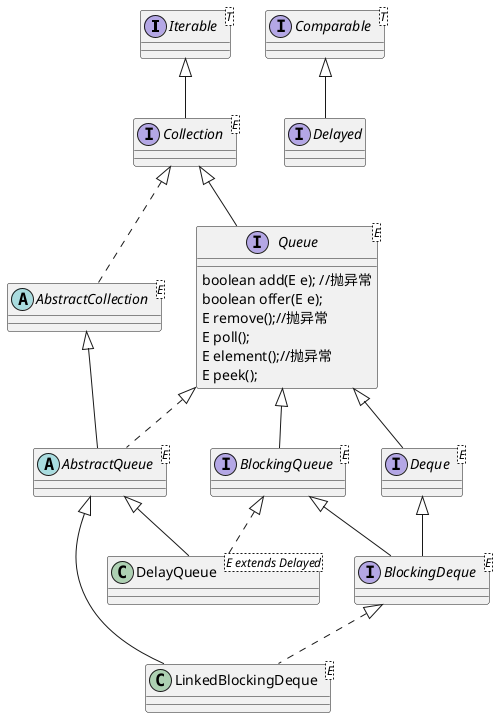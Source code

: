@startuml
interface Iterable<T>

interface Collection<E> extends Iterable

abstract class AbstractCollection<E> implements Collection

interface Queue<E> extends Collection{

    boolean add(E e); //抛异常
    boolean offer(E e);
    E remove();//抛异常
    E poll();
    E element();//抛异常
    E peek();
}

interface Deque<E> extends Queue

interface BlockingQueue<E> extends Queue

interface BlockingDeque<E> extends BlockingQueue, Deque

class LinkedBlockingDeque<E> extends AbstractQueue implements BlockingDeque

abstract class AbstractQueue<E> extends AbstractCollection implements Queue


interface Comparable<T>{
}
interface Delayed extends Comparable{
}

class DelayQueue<E extends Delayed> extends AbstractQueue implements BlockingQueue{
}
@enduml